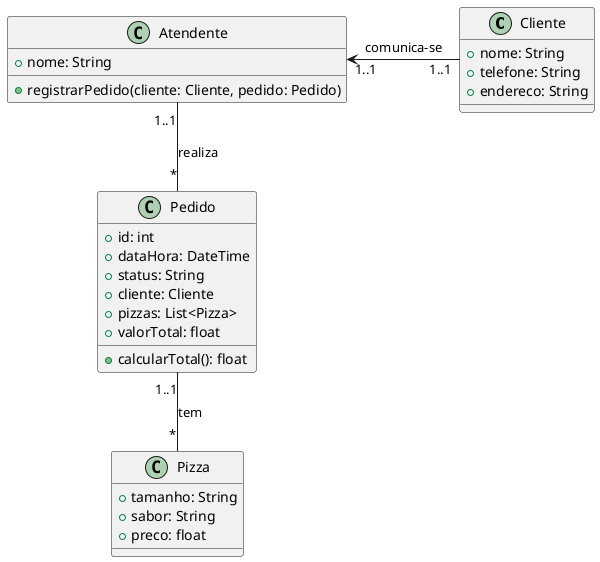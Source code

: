 
@startuml Diagrama de Classe - Pizzaria

class Cliente {
    +nome: String
    +telefone: String
    +endereco: String
    '+realizarPedido(pedido: Pedido):void
}

class Atendente {
    +nome: String
    +registrarPedido(cliente: Cliente, pedido: Pedido)
}

class Pizza {
    +tamanho: String /'"Média", "Grande", "Gigante"'/
    +sabor: String
    +preco: float
}

class Pedido {
    +id: int
    +dataHora: DateTime
    +status: String
    +cliente: Cliente
    +pizzas: List<Pizza>
    +valorTotal: float
    +calcularTotal(): float
}

Cliente "1..1" -left-> "1..1" Atendente : comunica-se
Atendente "1..1" -- "*" Pedido : realiza
Pedido "1..1" -- "*" Pizza : tem

@enduml
